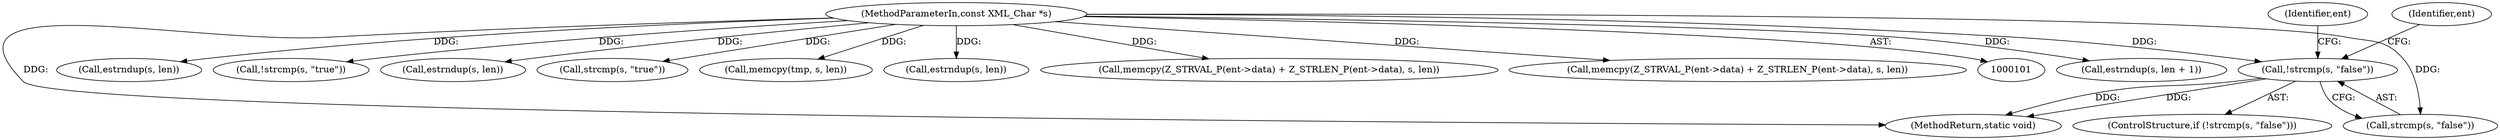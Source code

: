 digraph "0_php-src_426aeb2808955ee3d3f52e0cfb102834cdb836a5?w=1@API" {
"1000331" [label="(Call,!strcmp(s, \"false\"))"];
"1000103" [label="(MethodParameterIn,const XML_Char *s)"];
"1000330" [label="(ControlStructure,if (!strcmp(s, \"false\")))"];
"1000232" [label="(Call,estrndup(s, len + 1))"];
"1000154" [label="(Call,estrndup(s, len))"];
"1000318" [label="(Call,!strcmp(s, \"true\"))"];
"1000421" [label="(Call,estrndup(s, len))"];
"1000319" [label="(Call,strcmp(s, \"true\"))"];
"1000378" [label="(Call,memcpy(tmp, s, len))"];
"1000305" [label="(Call,estrndup(s, len))"];
"1000429" [label="(MethodReturn,static void)"];
"1000103" [label="(MethodParameterIn,const XML_Char *s)"];
"1000257" [label="(Call,memcpy(Z_STRVAL_P(ent->data) + Z_STRLEN_P(ent->data), s, len))"];
"1000332" [label="(Call,strcmp(s, \"false\"))"];
"1000339" [label="(Identifier,ent)"];
"1000331" [label="(Call,!strcmp(s, \"false\"))"];
"1000183" [label="(Call,memcpy(Z_STRVAL_P(ent->data) + Z_STRLEN_P(ent->data), s, len))"];
"1000347" [label="(Identifier,ent)"];
"1000331" -> "1000330"  [label="AST: "];
"1000331" -> "1000332"  [label="CFG: "];
"1000332" -> "1000331"  [label="AST: "];
"1000339" -> "1000331"  [label="CFG: "];
"1000347" -> "1000331"  [label="CFG: "];
"1000331" -> "1000429"  [label="DDG: "];
"1000331" -> "1000429"  [label="DDG: "];
"1000103" -> "1000331"  [label="DDG: "];
"1000103" -> "1000101"  [label="AST: "];
"1000103" -> "1000429"  [label="DDG: "];
"1000103" -> "1000154"  [label="DDG: "];
"1000103" -> "1000183"  [label="DDG: "];
"1000103" -> "1000232"  [label="DDG: "];
"1000103" -> "1000257"  [label="DDG: "];
"1000103" -> "1000305"  [label="DDG: "];
"1000103" -> "1000318"  [label="DDG: "];
"1000103" -> "1000319"  [label="DDG: "];
"1000103" -> "1000332"  [label="DDG: "];
"1000103" -> "1000378"  [label="DDG: "];
"1000103" -> "1000421"  [label="DDG: "];
}
